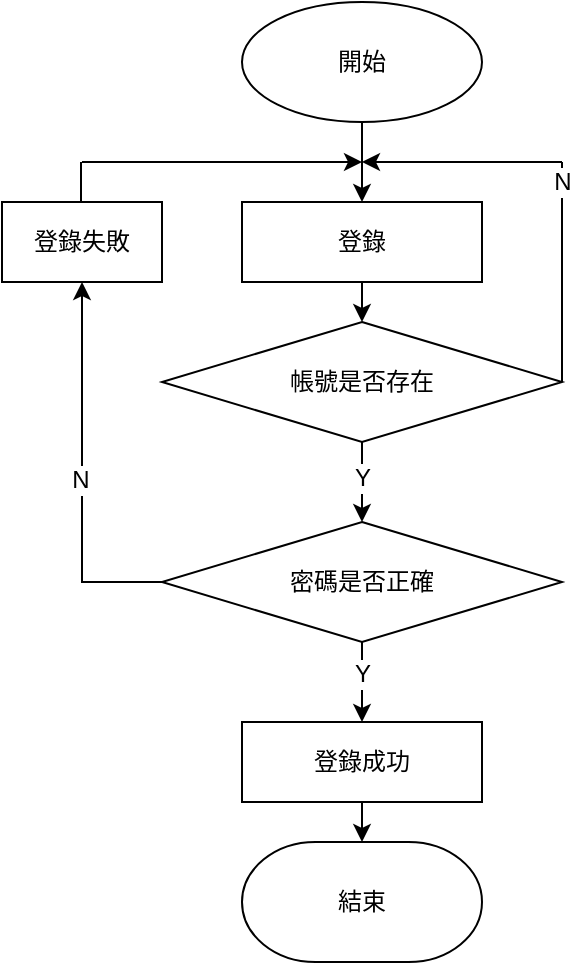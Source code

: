 <mxfile version="22.1.16" type="github">
  <diagram name="第 1 页" id="FBBwjbZvHrsyFr1WFBbr">
    <mxGraphModel dx="1050" dy="522" grid="1" gridSize="10" guides="1" tooltips="1" connect="1" arrows="1" fold="1" page="1" pageScale="1" pageWidth="827" pageHeight="1169" math="0" shadow="0">
      <root>
        <mxCell id="0" />
        <mxCell id="1" parent="0" />
        <mxCell id="YAZ7SUdsLsKJDcuLRaWZ-12" style="edgeStyle=orthogonalEdgeStyle;rounded=0;orthogonalLoop=1;jettySize=auto;html=1;exitX=0.5;exitY=1;exitDx=0;exitDy=0;exitPerimeter=0;entryX=0.5;entryY=0;entryDx=0;entryDy=0;" edge="1" parent="1" source="YAZ7SUdsLsKJDcuLRaWZ-4" target="YAZ7SUdsLsKJDcuLRaWZ-7">
          <mxGeometry relative="1" as="geometry" />
        </mxCell>
        <mxCell id="YAZ7SUdsLsKJDcuLRaWZ-4" value="開始" style="strokeWidth=1;html=1;shape=mxgraph.flowchart.start_1;whiteSpace=wrap;" vertex="1" parent="1">
          <mxGeometry x="360" y="40" width="120" height="60" as="geometry" />
        </mxCell>
        <mxCell id="YAZ7SUdsLsKJDcuLRaWZ-5" value="結束" style="strokeWidth=1;html=1;shape=mxgraph.flowchart.terminator;whiteSpace=wrap;strokeColor=default;" vertex="1" parent="1">
          <mxGeometry x="360" y="460" width="120" height="60" as="geometry" />
        </mxCell>
        <mxCell id="YAZ7SUdsLsKJDcuLRaWZ-13" style="edgeStyle=orthogonalEdgeStyle;rounded=0;orthogonalLoop=1;jettySize=auto;html=1;exitX=0.5;exitY=1;exitDx=0;exitDy=0;entryX=0.5;entryY=0;entryDx=0;entryDy=0;" edge="1" parent="1" source="YAZ7SUdsLsKJDcuLRaWZ-7" target="YAZ7SUdsLsKJDcuLRaWZ-9">
          <mxGeometry relative="1" as="geometry" />
        </mxCell>
        <mxCell id="YAZ7SUdsLsKJDcuLRaWZ-7" value="登錄" style="rounded=0;whiteSpace=wrap;html=1;" vertex="1" parent="1">
          <mxGeometry x="360" y="140" width="120" height="40" as="geometry" />
        </mxCell>
        <mxCell id="YAZ7SUdsLsKJDcuLRaWZ-8" value="登錄失敗" style="rounded=0;whiteSpace=wrap;html=1;" vertex="1" parent="1">
          <mxGeometry x="240" y="140" width="80" height="40" as="geometry" />
        </mxCell>
        <mxCell id="YAZ7SUdsLsKJDcuLRaWZ-14" style="edgeStyle=orthogonalEdgeStyle;rounded=0;orthogonalLoop=1;jettySize=auto;html=1;exitX=0.5;exitY=1;exitDx=0;exitDy=0;entryX=0.5;entryY=0;entryDx=0;entryDy=0;" edge="1" parent="1" source="YAZ7SUdsLsKJDcuLRaWZ-9" target="YAZ7SUdsLsKJDcuLRaWZ-10">
          <mxGeometry relative="1" as="geometry" />
        </mxCell>
        <mxCell id="YAZ7SUdsLsKJDcuLRaWZ-15" value="Y" style="edgeLabel;html=1;align=center;verticalAlign=middle;resizable=0;points=[];fontSize=12;" vertex="1" connectable="0" parent="YAZ7SUdsLsKJDcuLRaWZ-14">
          <mxGeometry x="-0.11" relative="1" as="geometry">
            <mxPoint as="offset" />
          </mxGeometry>
        </mxCell>
        <mxCell id="YAZ7SUdsLsKJDcuLRaWZ-9" value="帳號是否存在" style="rhombus;whiteSpace=wrap;html=1;" vertex="1" parent="1">
          <mxGeometry x="320" y="200" width="200" height="60" as="geometry" />
        </mxCell>
        <mxCell id="YAZ7SUdsLsKJDcuLRaWZ-16" style="edgeStyle=orthogonalEdgeStyle;rounded=0;orthogonalLoop=1;jettySize=auto;html=1;exitX=0.5;exitY=1;exitDx=0;exitDy=0;entryX=0.5;entryY=0;entryDx=0;entryDy=0;" edge="1" parent="1" source="YAZ7SUdsLsKJDcuLRaWZ-10" target="YAZ7SUdsLsKJDcuLRaWZ-11">
          <mxGeometry relative="1" as="geometry" />
        </mxCell>
        <mxCell id="YAZ7SUdsLsKJDcuLRaWZ-17" value="Y" style="edgeLabel;html=1;align=center;verticalAlign=middle;resizable=0;points=[];fontSize=12;" vertex="1" connectable="0" parent="YAZ7SUdsLsKJDcuLRaWZ-16">
          <mxGeometry x="-0.21" relative="1" as="geometry">
            <mxPoint as="offset" />
          </mxGeometry>
        </mxCell>
        <mxCell id="YAZ7SUdsLsKJDcuLRaWZ-20" style="edgeStyle=orthogonalEdgeStyle;rounded=0;orthogonalLoop=1;jettySize=auto;html=1;exitX=0;exitY=0.5;exitDx=0;exitDy=0;entryX=0.5;entryY=1;entryDx=0;entryDy=0;" edge="1" parent="1" source="YAZ7SUdsLsKJDcuLRaWZ-10" target="YAZ7SUdsLsKJDcuLRaWZ-8">
          <mxGeometry relative="1" as="geometry" />
        </mxCell>
        <mxCell id="YAZ7SUdsLsKJDcuLRaWZ-21" value="N" style="edgeLabel;html=1;align=center;verticalAlign=middle;resizable=0;points=[];fontSize=12;" vertex="1" connectable="0" parent="YAZ7SUdsLsKJDcuLRaWZ-20">
          <mxGeometry x="-0.04" y="1" relative="1" as="geometry">
            <mxPoint as="offset" />
          </mxGeometry>
        </mxCell>
        <mxCell id="YAZ7SUdsLsKJDcuLRaWZ-10" value="密碼是否正確" style="rhombus;whiteSpace=wrap;html=1;" vertex="1" parent="1">
          <mxGeometry x="320" y="300" width="200" height="60" as="geometry" />
        </mxCell>
        <mxCell id="YAZ7SUdsLsKJDcuLRaWZ-11" value="登錄成功" style="rounded=0;whiteSpace=wrap;html=1;" vertex="1" parent="1">
          <mxGeometry x="360" y="400" width="120" height="40" as="geometry" />
        </mxCell>
        <mxCell id="YAZ7SUdsLsKJDcuLRaWZ-18" style="edgeStyle=orthogonalEdgeStyle;rounded=0;orthogonalLoop=1;jettySize=auto;html=1;exitX=0.5;exitY=1;exitDx=0;exitDy=0;entryX=0.5;entryY=0;entryDx=0;entryDy=0;entryPerimeter=0;" edge="1" parent="1" source="YAZ7SUdsLsKJDcuLRaWZ-11" target="YAZ7SUdsLsKJDcuLRaWZ-5">
          <mxGeometry relative="1" as="geometry" />
        </mxCell>
        <mxCell id="YAZ7SUdsLsKJDcuLRaWZ-23" value="" style="endArrow=none;html=1;rounded=0;" edge="1" parent="1">
          <mxGeometry width="50" height="50" relative="1" as="geometry">
            <mxPoint x="520" y="230" as="sourcePoint" />
            <mxPoint x="520" y="120" as="targetPoint" />
          </mxGeometry>
        </mxCell>
        <mxCell id="YAZ7SUdsLsKJDcuLRaWZ-27" value="N" style="edgeLabel;html=1;align=center;verticalAlign=middle;resizable=0;points=[];fontSize=12;" vertex="1" connectable="0" parent="YAZ7SUdsLsKJDcuLRaWZ-23">
          <mxGeometry x="0.84" relative="1" as="geometry">
            <mxPoint y="1" as="offset" />
          </mxGeometry>
        </mxCell>
        <mxCell id="YAZ7SUdsLsKJDcuLRaWZ-24" value="" style="endArrow=classic;html=1;rounded=0;" edge="1" parent="1">
          <mxGeometry width="50" height="50" relative="1" as="geometry">
            <mxPoint x="520" y="120" as="sourcePoint" />
            <mxPoint x="420" y="120" as="targetPoint" />
          </mxGeometry>
        </mxCell>
        <mxCell id="YAZ7SUdsLsKJDcuLRaWZ-25" value="" style="endArrow=classic;html=1;rounded=0;" edge="1" parent="1">
          <mxGeometry width="50" height="50" relative="1" as="geometry">
            <mxPoint x="280" y="120" as="sourcePoint" />
            <mxPoint x="420" y="120" as="targetPoint" />
          </mxGeometry>
        </mxCell>
        <mxCell id="YAZ7SUdsLsKJDcuLRaWZ-26" value="" style="endArrow=none;html=1;rounded=0;" edge="1" parent="1">
          <mxGeometry width="50" height="50" relative="1" as="geometry">
            <mxPoint x="279.5" y="140" as="sourcePoint" />
            <mxPoint x="279.5" y="120" as="targetPoint" />
          </mxGeometry>
        </mxCell>
      </root>
    </mxGraphModel>
  </diagram>
</mxfile>
